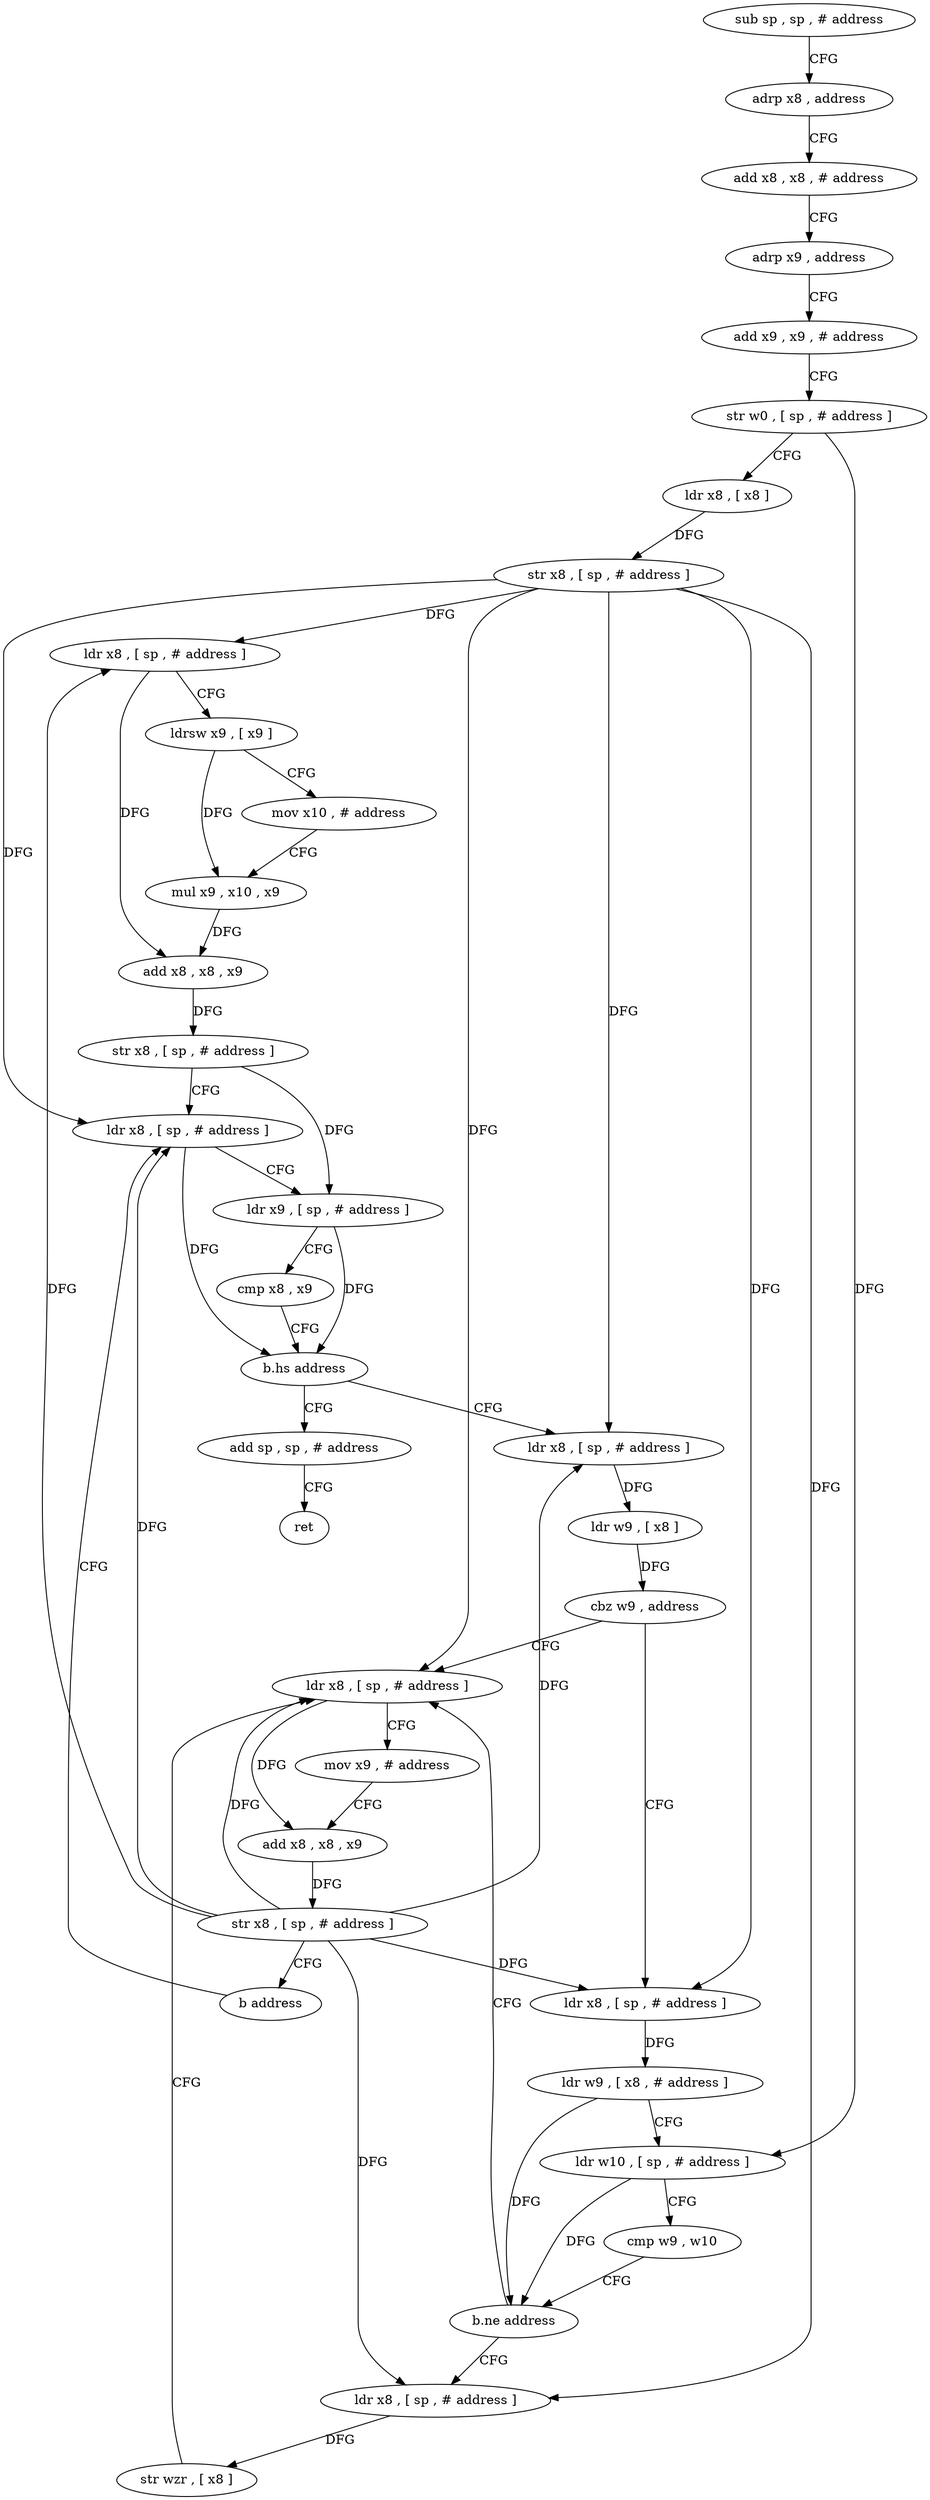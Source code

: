 digraph "func" {
"481152" [label = "sub sp , sp , # address" ]
"481156" [label = "adrp x8 , address" ]
"481160" [label = "add x8 , x8 , # address" ]
"481164" [label = "adrp x9 , address" ]
"481168" [label = "add x9 , x9 , # address" ]
"481172" [label = "str w0 , [ sp , # address ]" ]
"481176" [label = "ldr x8 , [ x8 ]" ]
"481180" [label = "str x8 , [ sp , # address ]" ]
"481184" [label = "ldr x8 , [ sp , # address ]" ]
"481188" [label = "ldrsw x9 , [ x9 ]" ]
"481192" [label = "mov x10 , # address" ]
"481196" [label = "mul x9 , x10 , x9" ]
"481200" [label = "add x8 , x8 , x9" ]
"481204" [label = "str x8 , [ sp , # address ]" ]
"481208" [label = "ldr x8 , [ sp , # address ]" ]
"481284" [label = "add sp , sp , # address" ]
"481288" [label = "ret" ]
"481224" [label = "ldr x8 , [ sp , # address ]" ]
"481228" [label = "ldr w9 , [ x8 ]" ]
"481232" [label = "cbz w9 , address" ]
"481264" [label = "ldr x8 , [ sp , # address ]" ]
"481236" [label = "ldr x8 , [ sp , # address ]" ]
"481268" [label = "mov x9 , # address" ]
"481272" [label = "add x8 , x8 , x9" ]
"481276" [label = "str x8 , [ sp , # address ]" ]
"481280" [label = "b address" ]
"481240" [label = "ldr w9 , [ x8 , # address ]" ]
"481244" [label = "ldr w10 , [ sp , # address ]" ]
"481248" [label = "cmp w9 , w10" ]
"481252" [label = "b.ne address" ]
"481256" [label = "ldr x8 , [ sp , # address ]" ]
"481212" [label = "ldr x9 , [ sp , # address ]" ]
"481216" [label = "cmp x8 , x9" ]
"481220" [label = "b.hs address" ]
"481260" [label = "str wzr , [ x8 ]" ]
"481152" -> "481156" [ label = "CFG" ]
"481156" -> "481160" [ label = "CFG" ]
"481160" -> "481164" [ label = "CFG" ]
"481164" -> "481168" [ label = "CFG" ]
"481168" -> "481172" [ label = "CFG" ]
"481172" -> "481176" [ label = "CFG" ]
"481172" -> "481244" [ label = "DFG" ]
"481176" -> "481180" [ label = "DFG" ]
"481180" -> "481184" [ label = "DFG" ]
"481180" -> "481208" [ label = "DFG" ]
"481180" -> "481224" [ label = "DFG" ]
"481180" -> "481264" [ label = "DFG" ]
"481180" -> "481236" [ label = "DFG" ]
"481180" -> "481256" [ label = "DFG" ]
"481184" -> "481188" [ label = "CFG" ]
"481184" -> "481200" [ label = "DFG" ]
"481188" -> "481192" [ label = "CFG" ]
"481188" -> "481196" [ label = "DFG" ]
"481192" -> "481196" [ label = "CFG" ]
"481196" -> "481200" [ label = "DFG" ]
"481200" -> "481204" [ label = "DFG" ]
"481204" -> "481208" [ label = "CFG" ]
"481204" -> "481212" [ label = "DFG" ]
"481208" -> "481212" [ label = "CFG" ]
"481208" -> "481220" [ label = "DFG" ]
"481284" -> "481288" [ label = "CFG" ]
"481224" -> "481228" [ label = "DFG" ]
"481228" -> "481232" [ label = "DFG" ]
"481232" -> "481264" [ label = "CFG" ]
"481232" -> "481236" [ label = "CFG" ]
"481264" -> "481268" [ label = "CFG" ]
"481264" -> "481272" [ label = "DFG" ]
"481236" -> "481240" [ label = "DFG" ]
"481268" -> "481272" [ label = "CFG" ]
"481272" -> "481276" [ label = "DFG" ]
"481276" -> "481280" [ label = "CFG" ]
"481276" -> "481184" [ label = "DFG" ]
"481276" -> "481208" [ label = "DFG" ]
"481276" -> "481224" [ label = "DFG" ]
"481276" -> "481264" [ label = "DFG" ]
"481276" -> "481236" [ label = "DFG" ]
"481276" -> "481256" [ label = "DFG" ]
"481280" -> "481208" [ label = "CFG" ]
"481240" -> "481244" [ label = "CFG" ]
"481240" -> "481252" [ label = "DFG" ]
"481244" -> "481248" [ label = "CFG" ]
"481244" -> "481252" [ label = "DFG" ]
"481248" -> "481252" [ label = "CFG" ]
"481252" -> "481264" [ label = "CFG" ]
"481252" -> "481256" [ label = "CFG" ]
"481256" -> "481260" [ label = "DFG" ]
"481212" -> "481216" [ label = "CFG" ]
"481212" -> "481220" [ label = "DFG" ]
"481216" -> "481220" [ label = "CFG" ]
"481220" -> "481284" [ label = "CFG" ]
"481220" -> "481224" [ label = "CFG" ]
"481260" -> "481264" [ label = "CFG" ]
}
